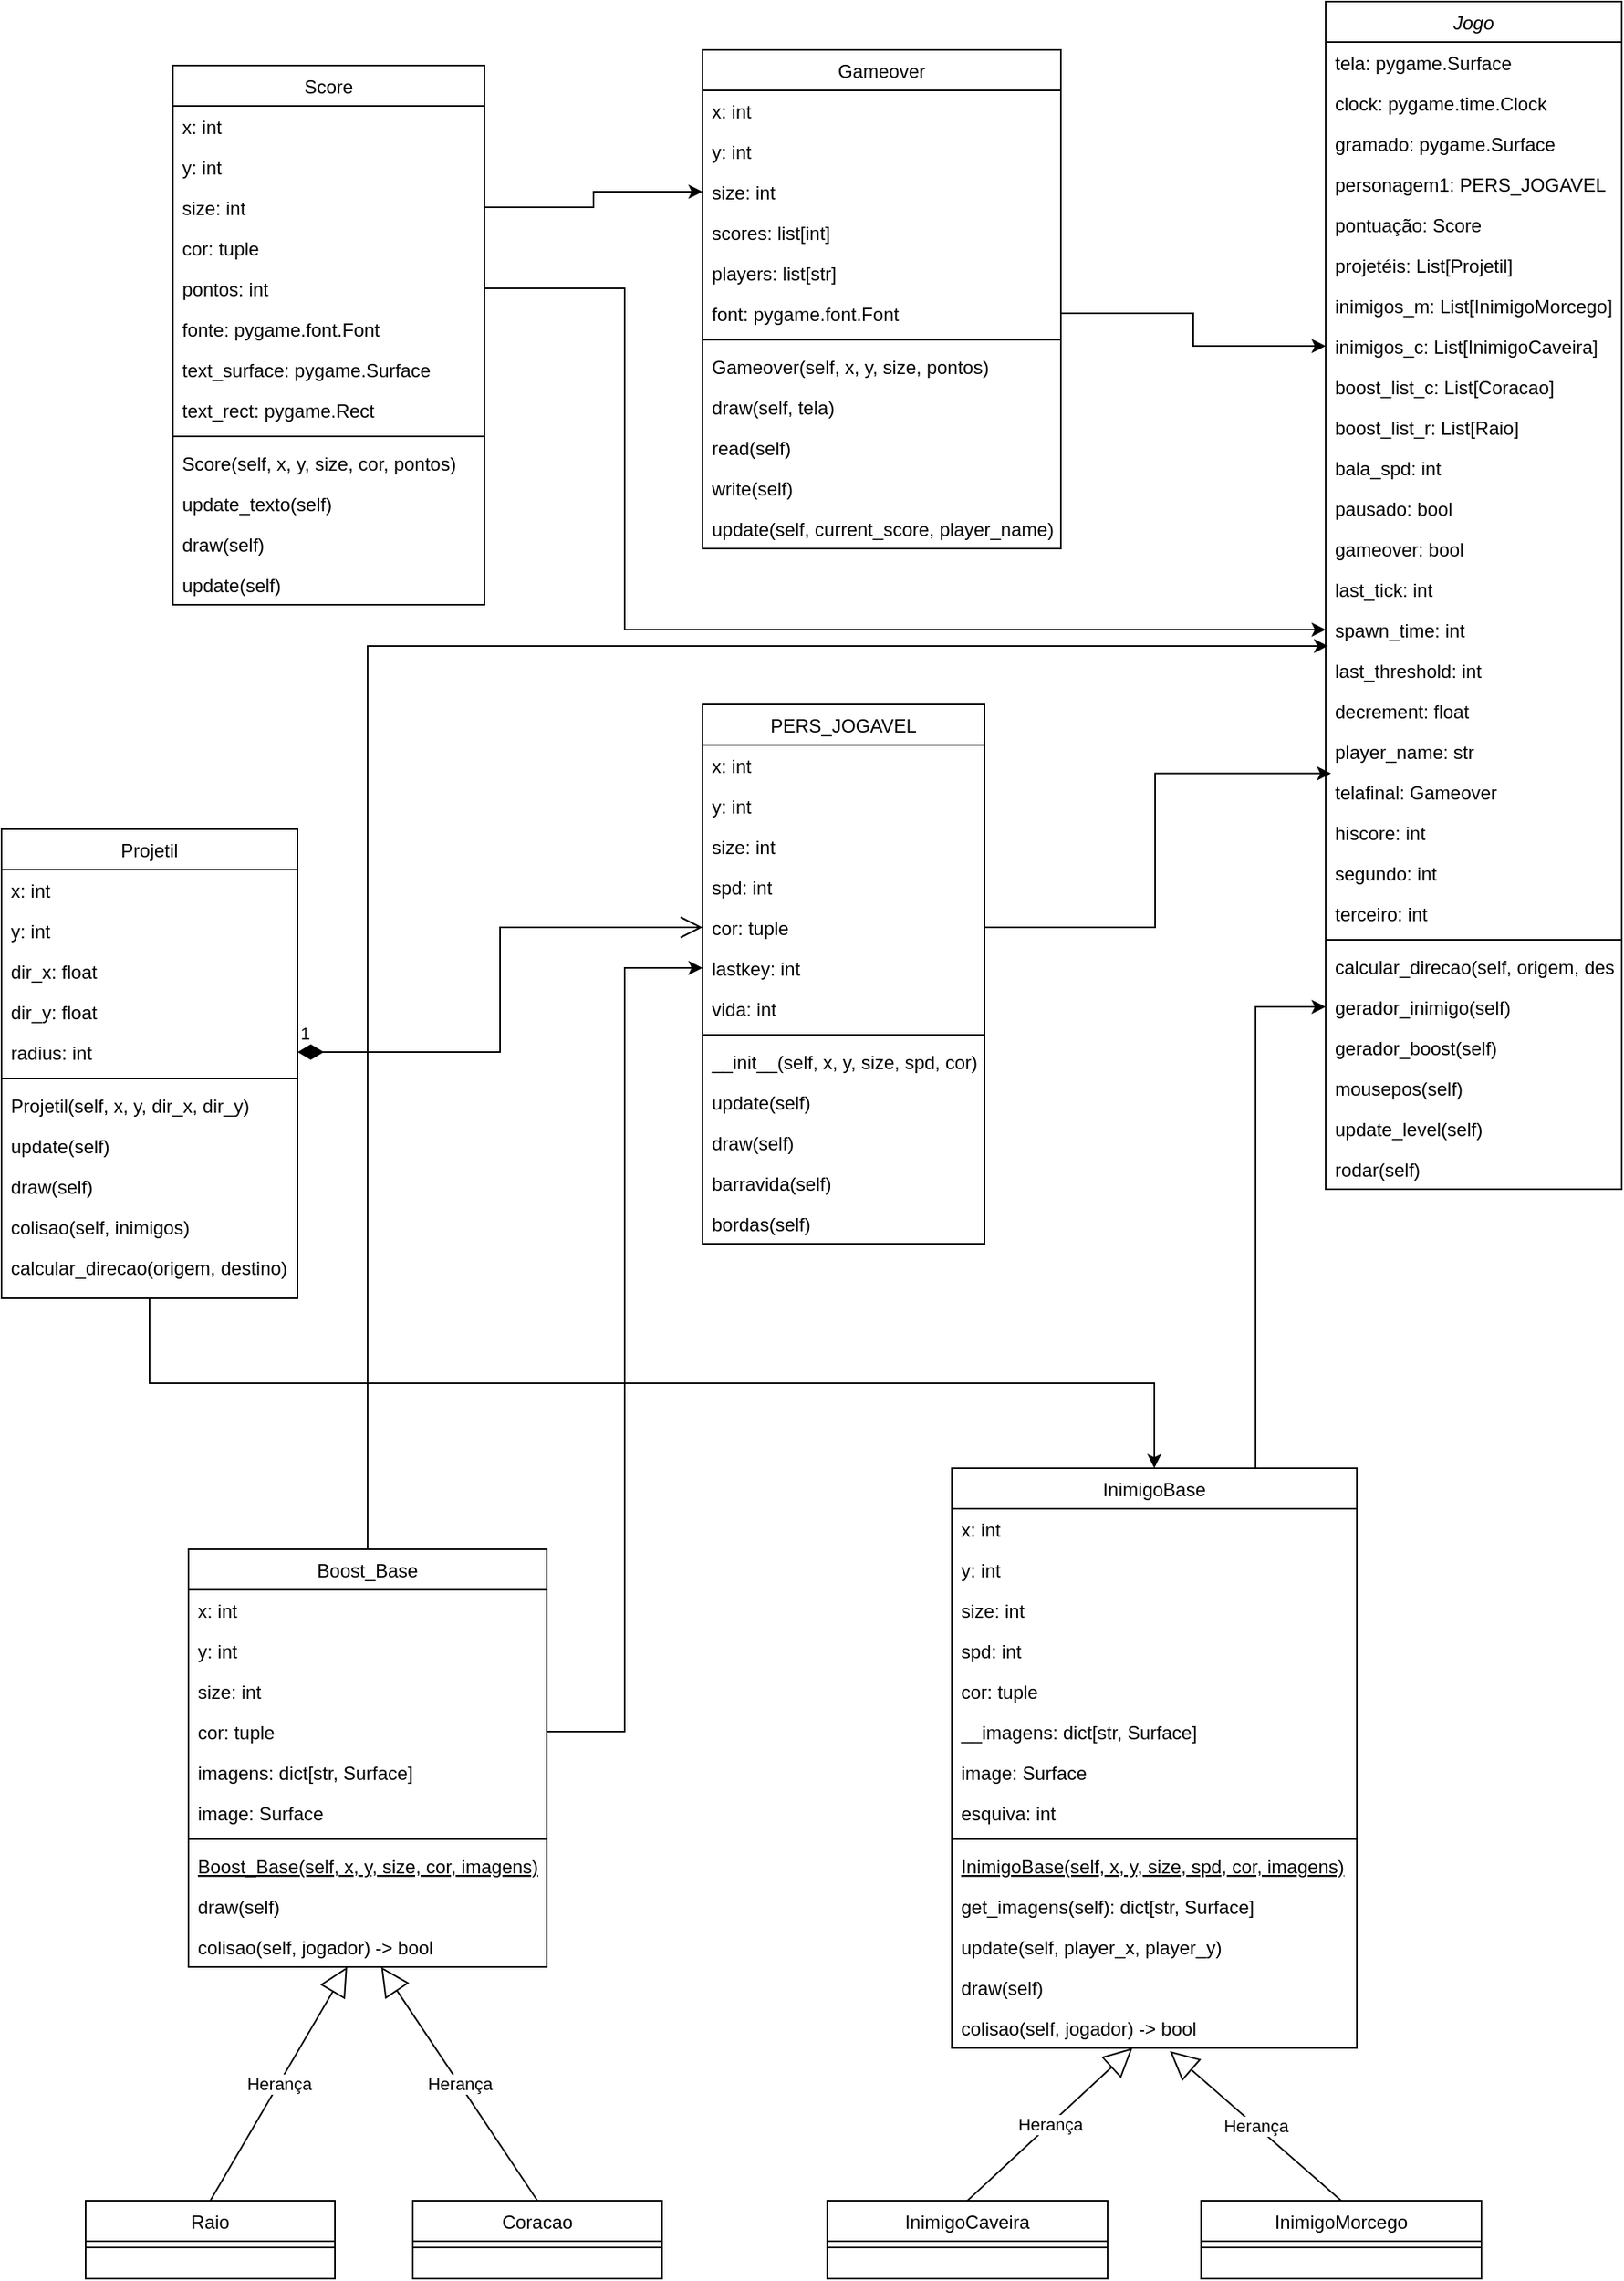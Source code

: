 <mxfile version="24.7.7">
  <diagram id="C5RBs43oDa-KdzZeNtuy" name="Page-1">
    <mxGraphModel dx="1393" dy="755" grid="1" gridSize="10" guides="1" tooltips="1" connect="1" arrows="1" fold="1" page="1" pageScale="1" pageWidth="1169" pageHeight="1654" math="0" shadow="0">
      <root>
        <mxCell id="WIyWlLk6GJQsqaUBKTNV-0" />
        <mxCell id="WIyWlLk6GJQsqaUBKTNV-1" parent="WIyWlLk6GJQsqaUBKTNV-0" />
        <mxCell id="zkfFHV4jXpPFQw0GAbJ--0" value="Jogo" style="swimlane;fontStyle=2;align=center;verticalAlign=top;childLayout=stackLayout;horizontal=1;startSize=26;horizontalStack=0;resizeParent=1;resizeLast=0;collapsible=1;marginBottom=0;rounded=0;shadow=0;strokeWidth=1;" parent="WIyWlLk6GJQsqaUBKTNV-1" vertex="1">
          <mxGeometry x="920" y="39" width="190" height="762" as="geometry">
            <mxRectangle x="230" y="140" width="160" height="26" as="alternateBounds" />
          </mxGeometry>
        </mxCell>
        <mxCell id="zkfFHV4jXpPFQw0GAbJ--1" value="tela: pygame.Surface" style="text;align=left;verticalAlign=top;spacingLeft=4;spacingRight=4;overflow=hidden;rotatable=0;points=[[0,0.5],[1,0.5]];portConstraint=eastwest;" parent="zkfFHV4jXpPFQw0GAbJ--0" vertex="1">
          <mxGeometry y="26" width="190" height="26" as="geometry" />
        </mxCell>
        <mxCell id="zkfFHV4jXpPFQw0GAbJ--2" value="clock: pygame.time.Clock" style="text;align=left;verticalAlign=top;spacingLeft=4;spacingRight=4;overflow=hidden;rotatable=0;points=[[0,0.5],[1,0.5]];portConstraint=eastwest;rounded=0;shadow=0;html=0;" parent="zkfFHV4jXpPFQw0GAbJ--0" vertex="1">
          <mxGeometry y="52" width="190" height="26" as="geometry" />
        </mxCell>
        <mxCell id="zkfFHV4jXpPFQw0GAbJ--3" value="gramado: pygame.Surface" style="text;align=left;verticalAlign=top;spacingLeft=4;spacingRight=4;overflow=hidden;rotatable=0;points=[[0,0.5],[1,0.5]];portConstraint=eastwest;rounded=0;shadow=0;html=0;" parent="zkfFHV4jXpPFQw0GAbJ--0" vertex="1">
          <mxGeometry y="78" width="190" height="26" as="geometry" />
        </mxCell>
        <mxCell id="hK6CQX14Q5LhynV_BCRK-99" value="personagem1: PERS_JOGAVEL" style="text;align=left;verticalAlign=top;spacingLeft=4;spacingRight=4;overflow=hidden;rotatable=0;points=[[0,0.5],[1,0.5]];portConstraint=eastwest;rounded=0;shadow=0;html=0;" parent="zkfFHV4jXpPFQw0GAbJ--0" vertex="1">
          <mxGeometry y="104" width="190" height="26" as="geometry" />
        </mxCell>
        <mxCell id="hK6CQX14Q5LhynV_BCRK-102" value="pontuação: Score" style="text;align=left;verticalAlign=top;spacingLeft=4;spacingRight=4;overflow=hidden;rotatable=0;points=[[0,0.5],[1,0.5]];portConstraint=eastwest;rounded=0;shadow=0;html=0;" parent="zkfFHV4jXpPFQw0GAbJ--0" vertex="1">
          <mxGeometry y="130" width="190" height="26" as="geometry" />
        </mxCell>
        <mxCell id="hK6CQX14Q5LhynV_BCRK-103" value="projetéis: List[Projetil]" style="text;align=left;verticalAlign=top;spacingLeft=4;spacingRight=4;overflow=hidden;rotatable=0;points=[[0,0.5],[1,0.5]];portConstraint=eastwest;rounded=0;shadow=0;html=0;" parent="zkfFHV4jXpPFQw0GAbJ--0" vertex="1">
          <mxGeometry y="156" width="190" height="26" as="geometry" />
        </mxCell>
        <mxCell id="hK6CQX14Q5LhynV_BCRK-104" value="inimigos_m: List[InimigoMorcego]" style="text;align=left;verticalAlign=top;spacingLeft=4;spacingRight=4;overflow=hidden;rotatable=0;points=[[0,0.5],[1,0.5]];portConstraint=eastwest;rounded=0;shadow=0;html=0;" parent="zkfFHV4jXpPFQw0GAbJ--0" vertex="1">
          <mxGeometry y="182" width="190" height="26" as="geometry" />
        </mxCell>
        <mxCell id="hK6CQX14Q5LhynV_BCRK-105" value="inimigos_c: List[InimigoCaveira]" style="text;align=left;verticalAlign=top;spacingLeft=4;spacingRight=4;overflow=hidden;rotatable=0;points=[[0,0.5],[1,0.5]];portConstraint=eastwest;rounded=0;shadow=0;html=0;" parent="zkfFHV4jXpPFQw0GAbJ--0" vertex="1">
          <mxGeometry y="208" width="190" height="26" as="geometry" />
        </mxCell>
        <mxCell id="hK6CQX14Q5LhynV_BCRK-106" value="boost_list_c: List[Coracao]" style="text;align=left;verticalAlign=top;spacingLeft=4;spacingRight=4;overflow=hidden;rotatable=0;points=[[0,0.5],[1,0.5]];portConstraint=eastwest;rounded=0;shadow=0;html=0;" parent="zkfFHV4jXpPFQw0GAbJ--0" vertex="1">
          <mxGeometry y="234" width="190" height="26" as="geometry" />
        </mxCell>
        <mxCell id="hK6CQX14Q5LhynV_BCRK-107" value="boost_list_r: List[Raio]" style="text;align=left;verticalAlign=top;spacingLeft=4;spacingRight=4;overflow=hidden;rotatable=0;points=[[0,0.5],[1,0.5]];portConstraint=eastwest;rounded=0;shadow=0;html=0;" parent="zkfFHV4jXpPFQw0GAbJ--0" vertex="1">
          <mxGeometry y="260" width="190" height="26" as="geometry" />
        </mxCell>
        <mxCell id="hK6CQX14Q5LhynV_BCRK-108" value="bala_spd: int" style="text;align=left;verticalAlign=top;spacingLeft=4;spacingRight=4;overflow=hidden;rotatable=0;points=[[0,0.5],[1,0.5]];portConstraint=eastwest;rounded=0;shadow=0;html=0;" parent="zkfFHV4jXpPFQw0GAbJ--0" vertex="1">
          <mxGeometry y="286" width="190" height="26" as="geometry" />
        </mxCell>
        <mxCell id="hK6CQX14Q5LhynV_BCRK-109" value="pausado: bool" style="text;align=left;verticalAlign=top;spacingLeft=4;spacingRight=4;overflow=hidden;rotatable=0;points=[[0,0.5],[1,0.5]];portConstraint=eastwest;rounded=0;shadow=0;html=0;" parent="zkfFHV4jXpPFQw0GAbJ--0" vertex="1">
          <mxGeometry y="312" width="190" height="26" as="geometry" />
        </mxCell>
        <mxCell id="hK6CQX14Q5LhynV_BCRK-110" value="gameover: bool&#xa;&#xa;" style="text;align=left;verticalAlign=top;spacingLeft=4;spacingRight=4;overflow=hidden;rotatable=0;points=[[0,0.5],[1,0.5]];portConstraint=eastwest;rounded=0;shadow=0;html=0;" parent="zkfFHV4jXpPFQw0GAbJ--0" vertex="1">
          <mxGeometry y="338" width="190" height="26" as="geometry" />
        </mxCell>
        <mxCell id="hK6CQX14Q5LhynV_BCRK-111" value="last_tick: int&#xa;" style="text;align=left;verticalAlign=top;spacingLeft=4;spacingRight=4;overflow=hidden;rotatable=0;points=[[0,0.5],[1,0.5]];portConstraint=eastwest;rounded=0;shadow=0;html=0;" parent="zkfFHV4jXpPFQw0GAbJ--0" vertex="1">
          <mxGeometry y="364" width="190" height="26" as="geometry" />
        </mxCell>
        <mxCell id="hK6CQX14Q5LhynV_BCRK-112" value="spawn_time: int&#xa;" style="text;align=left;verticalAlign=top;spacingLeft=4;spacingRight=4;overflow=hidden;rotatable=0;points=[[0,0.5],[1,0.5]];portConstraint=eastwest;rounded=0;shadow=0;html=0;" parent="zkfFHV4jXpPFQw0GAbJ--0" vertex="1">
          <mxGeometry y="390" width="190" height="26" as="geometry" />
        </mxCell>
        <mxCell id="hK6CQX14Q5LhynV_BCRK-113" value="last_threshold: int&#xa;" style="text;align=left;verticalAlign=top;spacingLeft=4;spacingRight=4;overflow=hidden;rotatable=0;points=[[0,0.5],[1,0.5]];portConstraint=eastwest;rounded=0;shadow=0;html=0;" parent="zkfFHV4jXpPFQw0GAbJ--0" vertex="1">
          <mxGeometry y="416" width="190" height="26" as="geometry" />
        </mxCell>
        <mxCell id="hK6CQX14Q5LhynV_BCRK-114" value="decrement: float&#xa;" style="text;align=left;verticalAlign=top;spacingLeft=4;spacingRight=4;overflow=hidden;rotatable=0;points=[[0,0.5],[1,0.5]];portConstraint=eastwest;rounded=0;shadow=0;html=0;" parent="zkfFHV4jXpPFQw0GAbJ--0" vertex="1">
          <mxGeometry y="442" width="190" height="26" as="geometry" />
        </mxCell>
        <mxCell id="hK6CQX14Q5LhynV_BCRK-116" value="player_name: str&#xa;" style="text;align=left;verticalAlign=top;spacingLeft=4;spacingRight=4;overflow=hidden;rotatable=0;points=[[0,0.5],[1,0.5]];portConstraint=eastwest;rounded=0;shadow=0;html=0;" parent="zkfFHV4jXpPFQw0GAbJ--0" vertex="1">
          <mxGeometry y="468" width="190" height="26" as="geometry" />
        </mxCell>
        <mxCell id="hK6CQX14Q5LhynV_BCRK-117" value="telafinal: Gameover" style="text;align=left;verticalAlign=top;spacingLeft=4;spacingRight=4;overflow=hidden;rotatable=0;points=[[0,0.5],[1,0.5]];portConstraint=eastwest;rounded=0;shadow=0;html=0;" parent="zkfFHV4jXpPFQw0GAbJ--0" vertex="1">
          <mxGeometry y="494" width="190" height="26" as="geometry" />
        </mxCell>
        <mxCell id="hK6CQX14Q5LhynV_BCRK-118" value="hiscore: int" style="text;align=left;verticalAlign=top;spacingLeft=4;spacingRight=4;overflow=hidden;rotatable=0;points=[[0,0.5],[1,0.5]];portConstraint=eastwest;rounded=0;shadow=0;html=0;" parent="zkfFHV4jXpPFQw0GAbJ--0" vertex="1">
          <mxGeometry y="520" width="190" height="26" as="geometry" />
        </mxCell>
        <mxCell id="hK6CQX14Q5LhynV_BCRK-119" value="segundo: int" style="text;align=left;verticalAlign=top;spacingLeft=4;spacingRight=4;overflow=hidden;rotatable=0;points=[[0,0.5],[1,0.5]];portConstraint=eastwest;rounded=0;shadow=0;html=0;" parent="zkfFHV4jXpPFQw0GAbJ--0" vertex="1">
          <mxGeometry y="546" width="190" height="26" as="geometry" />
        </mxCell>
        <mxCell id="hK6CQX14Q5LhynV_BCRK-120" value="terceiro: int" style="text;align=left;verticalAlign=top;spacingLeft=4;spacingRight=4;overflow=hidden;rotatable=0;points=[[0,0.5],[1,0.5]];portConstraint=eastwest;rounded=0;shadow=0;html=0;" parent="zkfFHV4jXpPFQw0GAbJ--0" vertex="1">
          <mxGeometry y="572" width="190" height="26" as="geometry" />
        </mxCell>
        <mxCell id="zkfFHV4jXpPFQw0GAbJ--4" value="" style="line;html=1;strokeWidth=1;align=left;verticalAlign=middle;spacingTop=-1;spacingLeft=3;spacingRight=3;rotatable=0;labelPosition=right;points=[];portConstraint=eastwest;" parent="zkfFHV4jXpPFQw0GAbJ--0" vertex="1">
          <mxGeometry y="598" width="190" height="8" as="geometry" />
        </mxCell>
        <mxCell id="hK6CQX14Q5LhynV_BCRK-122" value="calcular_direcao(self, origem, destino)" style="text;align=left;verticalAlign=top;spacingLeft=4;spacingRight=4;overflow=hidden;rotatable=0;points=[[0,0.5],[1,0.5]];portConstraint=eastwest;" parent="zkfFHV4jXpPFQw0GAbJ--0" vertex="1">
          <mxGeometry y="606" width="190" height="26" as="geometry" />
        </mxCell>
        <mxCell id="hK6CQX14Q5LhynV_BCRK-123" value="gerador_inimigo(self)" style="text;align=left;verticalAlign=top;spacingLeft=4;spacingRight=4;overflow=hidden;rotatable=0;points=[[0,0.5],[1,0.5]];portConstraint=eastwest;" parent="zkfFHV4jXpPFQw0GAbJ--0" vertex="1">
          <mxGeometry y="632" width="190" height="26" as="geometry" />
        </mxCell>
        <mxCell id="hK6CQX14Q5LhynV_BCRK-124" value="gerador_boost(self)" style="text;align=left;verticalAlign=top;spacingLeft=4;spacingRight=4;overflow=hidden;rotatable=0;points=[[0,0.5],[1,0.5]];portConstraint=eastwest;" parent="zkfFHV4jXpPFQw0GAbJ--0" vertex="1">
          <mxGeometry y="658" width="190" height="26" as="geometry" />
        </mxCell>
        <mxCell id="hK6CQX14Q5LhynV_BCRK-125" value="mousepos(self)" style="text;align=left;verticalAlign=top;spacingLeft=4;spacingRight=4;overflow=hidden;rotatable=0;points=[[0,0.5],[1,0.5]];portConstraint=eastwest;" parent="zkfFHV4jXpPFQw0GAbJ--0" vertex="1">
          <mxGeometry y="684" width="190" height="26" as="geometry" />
        </mxCell>
        <mxCell id="hK6CQX14Q5LhynV_BCRK-126" value="update_level(self)" style="text;align=left;verticalAlign=top;spacingLeft=4;spacingRight=4;overflow=hidden;rotatable=0;points=[[0,0.5],[1,0.5]];portConstraint=eastwest;" parent="zkfFHV4jXpPFQw0GAbJ--0" vertex="1">
          <mxGeometry y="710" width="190" height="26" as="geometry" />
        </mxCell>
        <mxCell id="hK6CQX14Q5LhynV_BCRK-127" value="rodar(self)" style="text;align=left;verticalAlign=top;spacingLeft=4;spacingRight=4;overflow=hidden;rotatable=0;points=[[0,0.5],[1,0.5]];portConstraint=eastwest;" parent="zkfFHV4jXpPFQw0GAbJ--0" vertex="1">
          <mxGeometry y="736" width="190" height="26" as="geometry" />
        </mxCell>
        <mxCell id="wxLjeva1dwWINtJGO_ol-0" style="edgeStyle=orthogonalEdgeStyle;rounded=0;orthogonalLoop=1;jettySize=auto;html=1;exitX=0.75;exitY=0;exitDx=0;exitDy=0;entryX=0;entryY=0.5;entryDx=0;entryDy=0;" parent="WIyWlLk6GJQsqaUBKTNV-1" source="zkfFHV4jXpPFQw0GAbJ--6" target="hK6CQX14Q5LhynV_BCRK-123" edge="1">
          <mxGeometry relative="1" as="geometry" />
        </mxCell>
        <mxCell id="zkfFHV4jXpPFQw0GAbJ--6" value="InimigoBase" style="swimlane;fontStyle=0;align=center;verticalAlign=top;childLayout=stackLayout;horizontal=1;startSize=26;horizontalStack=0;resizeParent=1;resizeLast=0;collapsible=1;marginBottom=0;rounded=0;shadow=0;strokeWidth=1;" parent="WIyWlLk6GJQsqaUBKTNV-1" vertex="1">
          <mxGeometry x="680" y="980" width="260" height="372" as="geometry">
            <mxRectangle x="130" y="380" width="160" height="26" as="alternateBounds" />
          </mxGeometry>
        </mxCell>
        <mxCell id="zkfFHV4jXpPFQw0GAbJ--7" value="x: int" style="text;align=left;verticalAlign=top;spacingLeft=4;spacingRight=4;overflow=hidden;rotatable=0;points=[[0,0.5],[1,0.5]];portConstraint=eastwest;" parent="zkfFHV4jXpPFQw0GAbJ--6" vertex="1">
          <mxGeometry y="26" width="260" height="26" as="geometry" />
        </mxCell>
        <mxCell id="zkfFHV4jXpPFQw0GAbJ--8" value="y: int" style="text;align=left;verticalAlign=top;spacingLeft=4;spacingRight=4;overflow=hidden;rotatable=0;points=[[0,0.5],[1,0.5]];portConstraint=eastwest;rounded=0;shadow=0;html=0;" parent="zkfFHV4jXpPFQw0GAbJ--6" vertex="1">
          <mxGeometry y="52" width="260" height="26" as="geometry" />
        </mxCell>
        <mxCell id="hK6CQX14Q5LhynV_BCRK-34" value="size: int" style="text;align=left;verticalAlign=top;spacingLeft=4;spacingRight=4;overflow=hidden;rotatable=0;points=[[0,0.5],[1,0.5]];portConstraint=eastwest;rounded=0;shadow=0;html=0;" parent="zkfFHV4jXpPFQw0GAbJ--6" vertex="1">
          <mxGeometry y="78" width="260" height="26" as="geometry" />
        </mxCell>
        <mxCell id="hK6CQX14Q5LhynV_BCRK-35" value="spd: int" style="text;align=left;verticalAlign=top;spacingLeft=4;spacingRight=4;overflow=hidden;rotatable=0;points=[[0,0.5],[1,0.5]];portConstraint=eastwest;rounded=0;shadow=0;html=0;" parent="zkfFHV4jXpPFQw0GAbJ--6" vertex="1">
          <mxGeometry y="104" width="260" height="26" as="geometry" />
        </mxCell>
        <mxCell id="hK6CQX14Q5LhynV_BCRK-36" value="cor: tuple" style="text;align=left;verticalAlign=top;spacingLeft=4;spacingRight=4;overflow=hidden;rotatable=0;points=[[0,0.5],[1,0.5]];portConstraint=eastwest;rounded=0;shadow=0;html=0;" parent="zkfFHV4jXpPFQw0GAbJ--6" vertex="1">
          <mxGeometry y="130" width="260" height="26" as="geometry" />
        </mxCell>
        <mxCell id="hK6CQX14Q5LhynV_BCRK-37" value="__imagens: dict[str, Surface]" style="text;align=left;verticalAlign=top;spacingLeft=4;spacingRight=4;overflow=hidden;rotatable=0;points=[[0,0.5],[1,0.5]];portConstraint=eastwest;rounded=0;shadow=0;html=0;" parent="zkfFHV4jXpPFQw0GAbJ--6" vertex="1">
          <mxGeometry y="156" width="260" height="26" as="geometry" />
        </mxCell>
        <mxCell id="hK6CQX14Q5LhynV_BCRK-38" value="image: Surface" style="text;align=left;verticalAlign=top;spacingLeft=4;spacingRight=4;overflow=hidden;rotatable=0;points=[[0,0.5],[1,0.5]];portConstraint=eastwest;rounded=0;shadow=0;html=0;" parent="zkfFHV4jXpPFQw0GAbJ--6" vertex="1">
          <mxGeometry y="182" width="260" height="26" as="geometry" />
        </mxCell>
        <mxCell id="hK6CQX14Q5LhynV_BCRK-39" value="esquiva: int" style="text;align=left;verticalAlign=top;spacingLeft=4;spacingRight=4;overflow=hidden;rotatable=0;points=[[0,0.5],[1,0.5]];portConstraint=eastwest;rounded=0;shadow=0;html=0;" parent="zkfFHV4jXpPFQw0GAbJ--6" vertex="1">
          <mxGeometry y="208" width="260" height="26" as="geometry" />
        </mxCell>
        <mxCell id="zkfFHV4jXpPFQw0GAbJ--9" value="" style="line;html=1;strokeWidth=1;align=left;verticalAlign=middle;spacingTop=-1;spacingLeft=3;spacingRight=3;rotatable=0;labelPosition=right;points=[];portConstraint=eastwest;" parent="zkfFHV4jXpPFQw0GAbJ--6" vertex="1">
          <mxGeometry y="234" width="260" height="8" as="geometry" />
        </mxCell>
        <mxCell id="zkfFHV4jXpPFQw0GAbJ--10" value="InimigoBase(self, x, y, size, spd, cor, imagens)" style="text;align=left;verticalAlign=top;spacingLeft=4;spacingRight=4;overflow=hidden;rotatable=0;points=[[0,0.5],[1,0.5]];portConstraint=eastwest;fontStyle=4" parent="zkfFHV4jXpPFQw0GAbJ--6" vertex="1">
          <mxGeometry y="242" width="260" height="26" as="geometry" />
        </mxCell>
        <mxCell id="zkfFHV4jXpPFQw0GAbJ--11" value="get_imagens(self): dict[str, Surface]" style="text;align=left;verticalAlign=top;spacingLeft=4;spacingRight=4;overflow=hidden;rotatable=0;points=[[0,0.5],[1,0.5]];portConstraint=eastwest;" parent="zkfFHV4jXpPFQw0GAbJ--6" vertex="1">
          <mxGeometry y="268" width="260" height="26" as="geometry" />
        </mxCell>
        <mxCell id="hK6CQX14Q5LhynV_BCRK-40" value="update(self, player_x, player_y)" style="text;align=left;verticalAlign=top;spacingLeft=4;spacingRight=4;overflow=hidden;rotatable=0;points=[[0,0.5],[1,0.5]];portConstraint=eastwest;" parent="zkfFHV4jXpPFQw0GAbJ--6" vertex="1">
          <mxGeometry y="294" width="260" height="26" as="geometry" />
        </mxCell>
        <mxCell id="hK6CQX14Q5LhynV_BCRK-41" value="draw(self)" style="text;align=left;verticalAlign=top;spacingLeft=4;spacingRight=4;overflow=hidden;rotatable=0;points=[[0,0.5],[1,0.5]];portConstraint=eastwest;" parent="zkfFHV4jXpPFQw0GAbJ--6" vertex="1">
          <mxGeometry y="320" width="260" height="26" as="geometry" />
        </mxCell>
        <mxCell id="hK6CQX14Q5LhynV_BCRK-42" value="colisao(self, jogador) -&gt; bool" style="text;align=left;verticalAlign=top;spacingLeft=4;spacingRight=4;overflow=hidden;rotatable=0;points=[[0,0.5],[1,0.5]];portConstraint=eastwest;" parent="zkfFHV4jXpPFQw0GAbJ--6" vertex="1">
          <mxGeometry y="346" width="260" height="26" as="geometry" />
        </mxCell>
        <mxCell id="zkfFHV4jXpPFQw0GAbJ--13" value="PERS_JOGAVEL" style="swimlane;fontStyle=0;align=center;verticalAlign=top;childLayout=stackLayout;horizontal=1;startSize=26;horizontalStack=0;resizeParent=1;resizeLast=0;collapsible=1;marginBottom=0;rounded=0;shadow=0;strokeWidth=1;" parent="WIyWlLk6GJQsqaUBKTNV-1" vertex="1">
          <mxGeometry x="520" y="490" width="181" height="346" as="geometry">
            <mxRectangle x="340" y="380" width="170" height="26" as="alternateBounds" />
          </mxGeometry>
        </mxCell>
        <mxCell id="zkfFHV4jXpPFQw0GAbJ--14" value="x: int" style="text;align=left;verticalAlign=top;spacingLeft=4;spacingRight=4;overflow=hidden;rotatable=0;points=[[0,0.5],[1,0.5]];portConstraint=eastwest;" parent="zkfFHV4jXpPFQw0GAbJ--13" vertex="1">
          <mxGeometry y="26" width="181" height="26" as="geometry" />
        </mxCell>
        <mxCell id="hK6CQX14Q5LhynV_BCRK-54" value="y: int" style="text;align=left;verticalAlign=top;spacingLeft=4;spacingRight=4;overflow=hidden;rotatable=0;points=[[0,0.5],[1,0.5]];portConstraint=eastwest;" parent="zkfFHV4jXpPFQw0GAbJ--13" vertex="1">
          <mxGeometry y="52" width="181" height="26" as="geometry" />
        </mxCell>
        <mxCell id="hK6CQX14Q5LhynV_BCRK-55" value="size: int" style="text;align=left;verticalAlign=top;spacingLeft=4;spacingRight=4;overflow=hidden;rotatable=0;points=[[0,0.5],[1,0.5]];portConstraint=eastwest;" parent="zkfFHV4jXpPFQw0GAbJ--13" vertex="1">
          <mxGeometry y="78" width="181" height="26" as="geometry" />
        </mxCell>
        <mxCell id="hK6CQX14Q5LhynV_BCRK-56" value="spd: int" style="text;align=left;verticalAlign=top;spacingLeft=4;spacingRight=4;overflow=hidden;rotatable=0;points=[[0,0.5],[1,0.5]];portConstraint=eastwest;" parent="zkfFHV4jXpPFQw0GAbJ--13" vertex="1">
          <mxGeometry y="104" width="181" height="26" as="geometry" />
        </mxCell>
        <mxCell id="hK6CQX14Q5LhynV_BCRK-57" value="cor: tuple" style="text;align=left;verticalAlign=top;spacingLeft=4;spacingRight=4;overflow=hidden;rotatable=0;points=[[0,0.5],[1,0.5]];portConstraint=eastwest;" parent="zkfFHV4jXpPFQw0GAbJ--13" vertex="1">
          <mxGeometry y="130" width="181" height="26" as="geometry" />
        </mxCell>
        <mxCell id="hK6CQX14Q5LhynV_BCRK-58" value="lastkey: int" style="text;align=left;verticalAlign=top;spacingLeft=4;spacingRight=4;overflow=hidden;rotatable=0;points=[[0,0.5],[1,0.5]];portConstraint=eastwest;" parent="zkfFHV4jXpPFQw0GAbJ--13" vertex="1">
          <mxGeometry y="156" width="181" height="26" as="geometry" />
        </mxCell>
        <mxCell id="hK6CQX14Q5LhynV_BCRK-61" value="vida: int" style="text;align=left;verticalAlign=top;spacingLeft=4;spacingRight=4;overflow=hidden;rotatable=0;points=[[0,0.5],[1,0.5]];portConstraint=eastwest;" parent="zkfFHV4jXpPFQw0GAbJ--13" vertex="1">
          <mxGeometry y="182" width="181" height="26" as="geometry" />
        </mxCell>
        <mxCell id="zkfFHV4jXpPFQw0GAbJ--15" value="" style="line;html=1;strokeWidth=1;align=left;verticalAlign=middle;spacingTop=-1;spacingLeft=3;spacingRight=3;rotatable=0;labelPosition=right;points=[];portConstraint=eastwest;" parent="zkfFHV4jXpPFQw0GAbJ--13" vertex="1">
          <mxGeometry y="208" width="181" height="8" as="geometry" />
        </mxCell>
        <mxCell id="hK6CQX14Q5LhynV_BCRK-59" value="__init__(self, x, y, size, spd, cor)" style="text;align=left;verticalAlign=top;spacingLeft=4;spacingRight=4;overflow=hidden;rotatable=0;points=[[0,0.5],[1,0.5]];portConstraint=eastwest;" parent="zkfFHV4jXpPFQw0GAbJ--13" vertex="1">
          <mxGeometry y="216" width="181" height="26" as="geometry" />
        </mxCell>
        <mxCell id="hK6CQX14Q5LhynV_BCRK-62" value="update(self)" style="text;align=left;verticalAlign=top;spacingLeft=4;spacingRight=4;overflow=hidden;rotatable=0;points=[[0,0.5],[1,0.5]];portConstraint=eastwest;" parent="zkfFHV4jXpPFQw0GAbJ--13" vertex="1">
          <mxGeometry y="242" width="181" height="26" as="geometry" />
        </mxCell>
        <mxCell id="hK6CQX14Q5LhynV_BCRK-63" value="draw(self)" style="text;align=left;verticalAlign=top;spacingLeft=4;spacingRight=4;overflow=hidden;rotatable=0;points=[[0,0.5],[1,0.5]];portConstraint=eastwest;" parent="zkfFHV4jXpPFQw0GAbJ--13" vertex="1">
          <mxGeometry y="268" width="181" height="26" as="geometry" />
        </mxCell>
        <mxCell id="hK6CQX14Q5LhynV_BCRK-64" value="barravida(self)" style="text;align=left;verticalAlign=top;spacingLeft=4;spacingRight=4;overflow=hidden;rotatable=0;points=[[0,0.5],[1,0.5]];portConstraint=eastwest;" parent="zkfFHV4jXpPFQw0GAbJ--13" vertex="1">
          <mxGeometry y="294" width="181" height="26" as="geometry" />
        </mxCell>
        <mxCell id="hK6CQX14Q5LhynV_BCRK-65" value="bordas(self)" style="text;align=left;verticalAlign=top;spacingLeft=4;spacingRight=4;overflow=hidden;rotatable=0;points=[[0,0.5],[1,0.5]];portConstraint=eastwest;" parent="zkfFHV4jXpPFQw0GAbJ--13" vertex="1">
          <mxGeometry y="320" width="181" height="26" as="geometry" />
        </mxCell>
        <mxCell id="zkfFHV4jXpPFQw0GAbJ--17" value="Gameover" style="swimlane;fontStyle=0;align=center;verticalAlign=top;childLayout=stackLayout;horizontal=1;startSize=26;horizontalStack=0;resizeParent=1;resizeLast=0;collapsible=1;marginBottom=0;rounded=0;shadow=0;strokeWidth=1;" parent="WIyWlLk6GJQsqaUBKTNV-1" vertex="1">
          <mxGeometry x="520" y="70" width="230" height="320" as="geometry">
            <mxRectangle x="550" y="140" width="160" height="26" as="alternateBounds" />
          </mxGeometry>
        </mxCell>
        <mxCell id="zkfFHV4jXpPFQw0GAbJ--18" value="x: int" style="text;align=left;verticalAlign=top;spacingLeft=4;spacingRight=4;overflow=hidden;rotatable=0;points=[[0,0.5],[1,0.5]];portConstraint=eastwest;" parent="zkfFHV4jXpPFQw0GAbJ--17" vertex="1">
          <mxGeometry y="26" width="230" height="26" as="geometry" />
        </mxCell>
        <mxCell id="zkfFHV4jXpPFQw0GAbJ--19" value="y: int" style="text;align=left;verticalAlign=top;spacingLeft=4;spacingRight=4;overflow=hidden;rotatable=0;points=[[0,0.5],[1,0.5]];portConstraint=eastwest;rounded=0;shadow=0;html=0;" parent="zkfFHV4jXpPFQw0GAbJ--17" vertex="1">
          <mxGeometry y="52" width="230" height="26" as="geometry" />
        </mxCell>
        <mxCell id="zkfFHV4jXpPFQw0GAbJ--20" value="size: int" style="text;align=left;verticalAlign=top;spacingLeft=4;spacingRight=4;overflow=hidden;rotatable=0;points=[[0,0.5],[1,0.5]];portConstraint=eastwest;rounded=0;shadow=0;html=0;" parent="zkfFHV4jXpPFQw0GAbJ--17" vertex="1">
          <mxGeometry y="78" width="230" height="26" as="geometry" />
        </mxCell>
        <mxCell id="zkfFHV4jXpPFQw0GAbJ--21" value="scores: list[int]" style="text;align=left;verticalAlign=top;spacingLeft=4;spacingRight=4;overflow=hidden;rotatable=0;points=[[0,0.5],[1,0.5]];portConstraint=eastwest;rounded=0;shadow=0;html=0;" parent="zkfFHV4jXpPFQw0GAbJ--17" vertex="1">
          <mxGeometry y="104" width="230" height="26" as="geometry" />
        </mxCell>
        <mxCell id="zkfFHV4jXpPFQw0GAbJ--22" value="players: list[str]" style="text;align=left;verticalAlign=top;spacingLeft=4;spacingRight=4;overflow=hidden;rotatable=0;points=[[0,0.5],[1,0.5]];portConstraint=eastwest;rounded=0;shadow=0;html=0;" parent="zkfFHV4jXpPFQw0GAbJ--17" vertex="1">
          <mxGeometry y="130" width="230" height="26" as="geometry" />
        </mxCell>
        <mxCell id="hK6CQX14Q5LhynV_BCRK-50" value="font: pygame.font.Font" style="text;align=left;verticalAlign=top;spacingLeft=4;spacingRight=4;overflow=hidden;rotatable=0;points=[[0,0.5],[1,0.5]];portConstraint=eastwest;rounded=0;shadow=0;html=0;" parent="zkfFHV4jXpPFQw0GAbJ--17" vertex="1">
          <mxGeometry y="156" width="230" height="26" as="geometry" />
        </mxCell>
        <mxCell id="zkfFHV4jXpPFQw0GAbJ--23" value="" style="line;html=1;strokeWidth=1;align=left;verticalAlign=middle;spacingTop=-1;spacingLeft=3;spacingRight=3;rotatable=0;labelPosition=right;points=[];portConstraint=eastwest;" parent="zkfFHV4jXpPFQw0GAbJ--17" vertex="1">
          <mxGeometry y="182" width="230" height="8" as="geometry" />
        </mxCell>
        <mxCell id="zkfFHV4jXpPFQw0GAbJ--24" value="Gameover(self, x, y, size, pontos)" style="text;align=left;verticalAlign=top;spacingLeft=4;spacingRight=4;overflow=hidden;rotatable=0;points=[[0,0.5],[1,0.5]];portConstraint=eastwest;" parent="zkfFHV4jXpPFQw0GAbJ--17" vertex="1">
          <mxGeometry y="190" width="230" height="26" as="geometry" />
        </mxCell>
        <mxCell id="zkfFHV4jXpPFQw0GAbJ--25" value="draw(self, tela)" style="text;align=left;verticalAlign=top;spacingLeft=4;spacingRight=4;overflow=hidden;rotatable=0;points=[[0,0.5],[1,0.5]];portConstraint=eastwest;" parent="zkfFHV4jXpPFQw0GAbJ--17" vertex="1">
          <mxGeometry y="216" width="230" height="26" as="geometry" />
        </mxCell>
        <mxCell id="hK6CQX14Q5LhynV_BCRK-51" value="read(self)" style="text;align=left;verticalAlign=top;spacingLeft=4;spacingRight=4;overflow=hidden;rotatable=0;points=[[0,0.5],[1,0.5]];portConstraint=eastwest;" parent="zkfFHV4jXpPFQw0GAbJ--17" vertex="1">
          <mxGeometry y="242" width="230" height="26" as="geometry" />
        </mxCell>
        <mxCell id="hK6CQX14Q5LhynV_BCRK-52" value="write(self)" style="text;align=left;verticalAlign=top;spacingLeft=4;spacingRight=4;overflow=hidden;rotatable=0;points=[[0,0.5],[1,0.5]];portConstraint=eastwest;" parent="zkfFHV4jXpPFQw0GAbJ--17" vertex="1">
          <mxGeometry y="268" width="230" height="26" as="geometry" />
        </mxCell>
        <mxCell id="hK6CQX14Q5LhynV_BCRK-53" value="update(self, current_score, player_name)" style="text;align=left;verticalAlign=top;spacingLeft=4;spacingRight=4;overflow=hidden;rotatable=0;points=[[0,0.5],[1,0.5]];portConstraint=eastwest;" parent="zkfFHV4jXpPFQw0GAbJ--17" vertex="1">
          <mxGeometry y="294" width="230" height="26" as="geometry" />
        </mxCell>
        <mxCell id="hK6CQX14Q5LhynV_BCRK-0" value="InimigoCaveira" style="swimlane;fontStyle=0;align=center;verticalAlign=top;childLayout=stackLayout;horizontal=1;startSize=26;horizontalStack=0;resizeParent=1;resizeLast=0;collapsible=1;marginBottom=0;rounded=0;shadow=0;strokeWidth=1;" parent="WIyWlLk6GJQsqaUBKTNV-1" vertex="1">
          <mxGeometry x="600" y="1450" width="180" height="50" as="geometry">
            <mxRectangle x="130" y="380" width="160" height="26" as="alternateBounds" />
          </mxGeometry>
        </mxCell>
        <mxCell id="hK6CQX14Q5LhynV_BCRK-3" value="" style="line;html=1;strokeWidth=1;align=left;verticalAlign=middle;spacingTop=-1;spacingLeft=3;spacingRight=3;rotatable=0;labelPosition=right;points=[];portConstraint=eastwest;" parent="hK6CQX14Q5LhynV_BCRK-0" vertex="1">
          <mxGeometry y="26" width="180" height="8" as="geometry" />
        </mxCell>
        <mxCell id="hK6CQX14Q5LhynV_BCRK-6" value="InimigoMorcego" style="swimlane;fontStyle=0;align=center;verticalAlign=top;childLayout=stackLayout;horizontal=1;startSize=26;horizontalStack=0;resizeParent=1;resizeLast=0;collapsible=1;marginBottom=0;rounded=0;shadow=0;strokeWidth=1;" parent="WIyWlLk6GJQsqaUBKTNV-1" vertex="1">
          <mxGeometry x="840" y="1450" width="180" height="50" as="geometry">
            <mxRectangle x="130" y="380" width="160" height="26" as="alternateBounds" />
          </mxGeometry>
        </mxCell>
        <mxCell id="hK6CQX14Q5LhynV_BCRK-9" value="" style="line;html=1;strokeWidth=1;align=left;verticalAlign=middle;spacingTop=-1;spacingLeft=3;spacingRight=3;rotatable=0;labelPosition=right;points=[];portConstraint=eastwest;" parent="hK6CQX14Q5LhynV_BCRK-6" vertex="1">
          <mxGeometry y="26" width="180" height="8" as="geometry" />
        </mxCell>
        <mxCell id="hK6CQX14Q5LhynV_BCRK-14" value="Boost_Base" style="swimlane;fontStyle=0;align=center;verticalAlign=top;childLayout=stackLayout;horizontal=1;startSize=26;horizontalStack=0;resizeParent=1;resizeLast=0;collapsible=1;marginBottom=0;rounded=0;shadow=0;strokeWidth=1;" parent="WIyWlLk6GJQsqaUBKTNV-1" vertex="1">
          <mxGeometry x="190" y="1032" width="230" height="268" as="geometry">
            <mxRectangle x="130" y="380" width="160" height="26" as="alternateBounds" />
          </mxGeometry>
        </mxCell>
        <mxCell id="hK6CQX14Q5LhynV_BCRK-15" value="x: int" style="text;align=left;verticalAlign=top;spacingLeft=4;spacingRight=4;overflow=hidden;rotatable=0;points=[[0,0.5],[1,0.5]];portConstraint=eastwest;" parent="hK6CQX14Q5LhynV_BCRK-14" vertex="1">
          <mxGeometry y="26" width="230" height="26" as="geometry" />
        </mxCell>
        <mxCell id="hK6CQX14Q5LhynV_BCRK-16" value="y: int" style="text;align=left;verticalAlign=top;spacingLeft=4;spacingRight=4;overflow=hidden;rotatable=0;points=[[0,0.5],[1,0.5]];portConstraint=eastwest;rounded=0;shadow=0;html=0;" parent="hK6CQX14Q5LhynV_BCRK-14" vertex="1">
          <mxGeometry y="52" width="230" height="26" as="geometry" />
        </mxCell>
        <mxCell id="hK6CQX14Q5LhynV_BCRK-44" value="size: int" style="text;align=left;verticalAlign=top;spacingLeft=4;spacingRight=4;overflow=hidden;rotatable=0;points=[[0,0.5],[1,0.5]];portConstraint=eastwest;rounded=0;shadow=0;html=0;" parent="hK6CQX14Q5LhynV_BCRK-14" vertex="1">
          <mxGeometry y="78" width="230" height="26" as="geometry" />
        </mxCell>
        <mxCell id="hK6CQX14Q5LhynV_BCRK-45" value="cor: tuple" style="text;align=left;verticalAlign=top;spacingLeft=4;spacingRight=4;overflow=hidden;rotatable=0;points=[[0,0.5],[1,0.5]];portConstraint=eastwest;rounded=0;shadow=0;html=0;" parent="hK6CQX14Q5LhynV_BCRK-14" vertex="1">
          <mxGeometry y="104" width="230" height="26" as="geometry" />
        </mxCell>
        <mxCell id="hK6CQX14Q5LhynV_BCRK-46" value="imagens: dict[str, Surface]" style="text;align=left;verticalAlign=top;spacingLeft=4;spacingRight=4;overflow=hidden;rotatable=0;points=[[0,0.5],[1,0.5]];portConstraint=eastwest;rounded=0;shadow=0;html=0;" parent="hK6CQX14Q5LhynV_BCRK-14" vertex="1">
          <mxGeometry y="130" width="230" height="26" as="geometry" />
        </mxCell>
        <mxCell id="hK6CQX14Q5LhynV_BCRK-47" value="image: Surface" style="text;align=left;verticalAlign=top;spacingLeft=4;spacingRight=4;overflow=hidden;rotatable=0;points=[[0,0.5],[1,0.5]];portConstraint=eastwest;rounded=0;shadow=0;html=0;" parent="hK6CQX14Q5LhynV_BCRK-14" vertex="1">
          <mxGeometry y="156" width="230" height="26" as="geometry" />
        </mxCell>
        <mxCell id="hK6CQX14Q5LhynV_BCRK-17" value="" style="line;html=1;strokeWidth=1;align=left;verticalAlign=middle;spacingTop=-1;spacingLeft=3;spacingRight=3;rotatable=0;labelPosition=right;points=[];portConstraint=eastwest;" parent="hK6CQX14Q5LhynV_BCRK-14" vertex="1">
          <mxGeometry y="182" width="230" height="8" as="geometry" />
        </mxCell>
        <mxCell id="hK6CQX14Q5LhynV_BCRK-18" value="Boost_Base(self, x, y, size, cor, imagens)" style="text;align=left;verticalAlign=top;spacingLeft=4;spacingRight=4;overflow=hidden;rotatable=0;points=[[0,0.5],[1,0.5]];portConstraint=eastwest;fontStyle=4" parent="hK6CQX14Q5LhynV_BCRK-14" vertex="1">
          <mxGeometry y="190" width="230" height="26" as="geometry" />
        </mxCell>
        <mxCell id="hK6CQX14Q5LhynV_BCRK-19" value="draw(self)" style="text;align=left;verticalAlign=top;spacingLeft=4;spacingRight=4;overflow=hidden;rotatable=0;points=[[0,0.5],[1,0.5]];portConstraint=eastwest;" parent="hK6CQX14Q5LhynV_BCRK-14" vertex="1">
          <mxGeometry y="216" width="230" height="26" as="geometry" />
        </mxCell>
        <mxCell id="hK6CQX14Q5LhynV_BCRK-48" value="colisao(self, jogador) -&gt; bool" style="text;align=left;verticalAlign=top;spacingLeft=4;spacingRight=4;overflow=hidden;rotatable=0;points=[[0,0.5],[1,0.5]];portConstraint=eastwest;" parent="hK6CQX14Q5LhynV_BCRK-14" vertex="1">
          <mxGeometry y="242" width="230" height="26" as="geometry" />
        </mxCell>
        <mxCell id="hK6CQX14Q5LhynV_BCRK-20" value="Raio" style="swimlane;fontStyle=0;align=center;verticalAlign=top;childLayout=stackLayout;horizontal=1;startSize=26;horizontalStack=0;resizeParent=1;resizeLast=0;collapsible=1;marginBottom=0;rounded=0;shadow=0;strokeWidth=1;" parent="WIyWlLk6GJQsqaUBKTNV-1" vertex="1">
          <mxGeometry x="124" y="1450" width="160" height="50" as="geometry">
            <mxRectangle x="130" y="380" width="160" height="26" as="alternateBounds" />
          </mxGeometry>
        </mxCell>
        <mxCell id="hK6CQX14Q5LhynV_BCRK-23" value="" style="line;html=1;strokeWidth=1;align=left;verticalAlign=middle;spacingTop=-1;spacingLeft=3;spacingRight=3;rotatable=0;labelPosition=right;points=[];portConstraint=eastwest;" parent="hK6CQX14Q5LhynV_BCRK-20" vertex="1">
          <mxGeometry y="26" width="160" height="8" as="geometry" />
        </mxCell>
        <mxCell id="hK6CQX14Q5LhynV_BCRK-26" value="Coracao" style="swimlane;fontStyle=0;align=center;verticalAlign=top;childLayout=stackLayout;horizontal=1;startSize=26;horizontalStack=0;resizeParent=1;resizeLast=0;collapsible=1;marginBottom=0;rounded=0;shadow=0;strokeWidth=1;" parent="WIyWlLk6GJQsqaUBKTNV-1" vertex="1">
          <mxGeometry x="334" y="1450" width="160" height="50" as="geometry">
            <mxRectangle x="130" y="380" width="160" height="26" as="alternateBounds" />
          </mxGeometry>
        </mxCell>
        <mxCell id="hK6CQX14Q5LhynV_BCRK-29" value="" style="line;html=1;strokeWidth=1;align=left;verticalAlign=middle;spacingTop=-1;spacingLeft=3;spacingRight=3;rotatable=0;labelPosition=right;points=[];portConstraint=eastwest;" parent="hK6CQX14Q5LhynV_BCRK-26" vertex="1">
          <mxGeometry y="26" width="160" height="8" as="geometry" />
        </mxCell>
        <mxCell id="hK6CQX14Q5LhynV_BCRK-138" style="edgeStyle=orthogonalEdgeStyle;rounded=0;orthogonalLoop=1;jettySize=auto;html=1;exitX=0.5;exitY=1;exitDx=0;exitDy=0;entryX=0.5;entryY=0;entryDx=0;entryDy=0;" parent="WIyWlLk6GJQsqaUBKTNV-1" source="hK6CQX14Q5LhynV_BCRK-66" target="zkfFHV4jXpPFQw0GAbJ--6" edge="1">
          <mxGeometry relative="1" as="geometry" />
        </mxCell>
        <mxCell id="hK6CQX14Q5LhynV_BCRK-66" value="Projetil" style="swimlane;fontStyle=0;align=center;verticalAlign=top;childLayout=stackLayout;horizontal=1;startSize=26;horizontalStack=0;resizeParent=1;resizeLast=0;collapsible=1;marginBottom=0;rounded=0;shadow=0;strokeWidth=1;" parent="WIyWlLk6GJQsqaUBKTNV-1" vertex="1">
          <mxGeometry x="70" y="570" width="190" height="301" as="geometry">
            <mxRectangle x="340" y="380" width="170" height="26" as="alternateBounds" />
          </mxGeometry>
        </mxCell>
        <mxCell id="hK6CQX14Q5LhynV_BCRK-67" value="x: int" style="text;align=left;verticalAlign=top;spacingLeft=4;spacingRight=4;overflow=hidden;rotatable=0;points=[[0,0.5],[1,0.5]];portConstraint=eastwest;" parent="hK6CQX14Q5LhynV_BCRK-66" vertex="1">
          <mxGeometry y="26" width="190" height="26" as="geometry" />
        </mxCell>
        <mxCell id="hK6CQX14Q5LhynV_BCRK-68" value="y: int" style="text;align=left;verticalAlign=top;spacingLeft=4;spacingRight=4;overflow=hidden;rotatable=0;points=[[0,0.5],[1,0.5]];portConstraint=eastwest;" parent="hK6CQX14Q5LhynV_BCRK-66" vertex="1">
          <mxGeometry y="52" width="190" height="26" as="geometry" />
        </mxCell>
        <mxCell id="hK6CQX14Q5LhynV_BCRK-69" value="dir_x: float" style="text;align=left;verticalAlign=top;spacingLeft=4;spacingRight=4;overflow=hidden;rotatable=0;points=[[0,0.5],[1,0.5]];portConstraint=eastwest;" parent="hK6CQX14Q5LhynV_BCRK-66" vertex="1">
          <mxGeometry y="78" width="190" height="26" as="geometry" />
        </mxCell>
        <mxCell id="hK6CQX14Q5LhynV_BCRK-70" value="dir_y: float" style="text;align=left;verticalAlign=top;spacingLeft=4;spacingRight=4;overflow=hidden;rotatable=0;points=[[0,0.5],[1,0.5]];portConstraint=eastwest;" parent="hK6CQX14Q5LhynV_BCRK-66" vertex="1">
          <mxGeometry y="104" width="190" height="26" as="geometry" />
        </mxCell>
        <mxCell id="hK6CQX14Q5LhynV_BCRK-71" value="radius: int" style="text;align=left;verticalAlign=top;spacingLeft=4;spacingRight=4;overflow=hidden;rotatable=0;points=[[0,0.5],[1,0.5]];portConstraint=eastwest;" parent="hK6CQX14Q5LhynV_BCRK-66" vertex="1">
          <mxGeometry y="130" width="190" height="26" as="geometry" />
        </mxCell>
        <mxCell id="hK6CQX14Q5LhynV_BCRK-74" value="" style="line;html=1;strokeWidth=1;align=left;verticalAlign=middle;spacingTop=-1;spacingLeft=3;spacingRight=3;rotatable=0;labelPosition=right;points=[];portConstraint=eastwest;" parent="hK6CQX14Q5LhynV_BCRK-66" vertex="1">
          <mxGeometry y="156" width="190" height="8" as="geometry" />
        </mxCell>
        <mxCell id="hK6CQX14Q5LhynV_BCRK-75" value="Projetil(self, x, y, dir_x, dir_y)" style="text;align=left;verticalAlign=top;spacingLeft=4;spacingRight=4;overflow=hidden;rotatable=0;points=[[0,0.5],[1,0.5]];portConstraint=eastwest;" parent="hK6CQX14Q5LhynV_BCRK-66" vertex="1">
          <mxGeometry y="164" width="190" height="26" as="geometry" />
        </mxCell>
        <mxCell id="hK6CQX14Q5LhynV_BCRK-76" value="update(self)" style="text;align=left;verticalAlign=top;spacingLeft=4;spacingRight=4;overflow=hidden;rotatable=0;points=[[0,0.5],[1,0.5]];portConstraint=eastwest;" parent="hK6CQX14Q5LhynV_BCRK-66" vertex="1">
          <mxGeometry y="190" width="190" height="26" as="geometry" />
        </mxCell>
        <mxCell id="hK6CQX14Q5LhynV_BCRK-77" value="draw(self)" style="text;align=left;verticalAlign=top;spacingLeft=4;spacingRight=4;overflow=hidden;rotatable=0;points=[[0,0.5],[1,0.5]];portConstraint=eastwest;" parent="hK6CQX14Q5LhynV_BCRK-66" vertex="1">
          <mxGeometry y="216" width="190" height="26" as="geometry" />
        </mxCell>
        <mxCell id="hK6CQX14Q5LhynV_BCRK-78" value="colisao(self, inimigos)" style="text;align=left;verticalAlign=top;spacingLeft=4;spacingRight=4;overflow=hidden;rotatable=0;points=[[0,0.5],[1,0.5]];portConstraint=eastwest;" parent="hK6CQX14Q5LhynV_BCRK-66" vertex="1">
          <mxGeometry y="242" width="190" height="26" as="geometry" />
        </mxCell>
        <mxCell id="hK6CQX14Q5LhynV_BCRK-79" value="calcular_direcao(origem, destino)" style="text;align=left;verticalAlign=top;spacingLeft=4;spacingRight=4;overflow=hidden;rotatable=0;points=[[0,0.5],[1,0.5]];portConstraint=eastwest;" parent="hK6CQX14Q5LhynV_BCRK-66" vertex="1">
          <mxGeometry y="268" width="190" height="26" as="geometry" />
        </mxCell>
        <mxCell id="hK6CQX14Q5LhynV_BCRK-80" value="Score" style="swimlane;fontStyle=0;align=center;verticalAlign=top;childLayout=stackLayout;horizontal=1;startSize=26;horizontalStack=0;resizeParent=1;resizeLast=0;collapsible=1;marginBottom=0;rounded=0;shadow=0;strokeWidth=1;" parent="WIyWlLk6GJQsqaUBKTNV-1" vertex="1">
          <mxGeometry x="180" y="80" width="200" height="346" as="geometry">
            <mxRectangle x="340" y="380" width="170" height="26" as="alternateBounds" />
          </mxGeometry>
        </mxCell>
        <mxCell id="hK6CQX14Q5LhynV_BCRK-81" value="x: int" style="text;align=left;verticalAlign=top;spacingLeft=4;spacingRight=4;overflow=hidden;rotatable=0;points=[[0,0.5],[1,0.5]];portConstraint=eastwest;" parent="hK6CQX14Q5LhynV_BCRK-80" vertex="1">
          <mxGeometry y="26" width="200" height="26" as="geometry" />
        </mxCell>
        <mxCell id="hK6CQX14Q5LhynV_BCRK-82" value="y: int" style="text;align=left;verticalAlign=top;spacingLeft=4;spacingRight=4;overflow=hidden;rotatable=0;points=[[0,0.5],[1,0.5]];portConstraint=eastwest;" parent="hK6CQX14Q5LhynV_BCRK-80" vertex="1">
          <mxGeometry y="52" width="200" height="26" as="geometry" />
        </mxCell>
        <mxCell id="hK6CQX14Q5LhynV_BCRK-83" value="size: int" style="text;align=left;verticalAlign=top;spacingLeft=4;spacingRight=4;overflow=hidden;rotatable=0;points=[[0,0.5],[1,0.5]];portConstraint=eastwest;" parent="hK6CQX14Q5LhynV_BCRK-80" vertex="1">
          <mxGeometry y="78" width="200" height="26" as="geometry" />
        </mxCell>
        <mxCell id="hK6CQX14Q5LhynV_BCRK-85" value="cor: tuple" style="text;align=left;verticalAlign=top;spacingLeft=4;spacingRight=4;overflow=hidden;rotatable=0;points=[[0,0.5],[1,0.5]];portConstraint=eastwest;" parent="hK6CQX14Q5LhynV_BCRK-80" vertex="1">
          <mxGeometry y="104" width="200" height="26" as="geometry" />
        </mxCell>
        <mxCell id="hK6CQX14Q5LhynV_BCRK-86" value="pontos: int" style="text;align=left;verticalAlign=top;spacingLeft=4;spacingRight=4;overflow=hidden;rotatable=0;points=[[0,0.5],[1,0.5]];portConstraint=eastwest;" parent="hK6CQX14Q5LhynV_BCRK-80" vertex="1">
          <mxGeometry y="130" width="200" height="26" as="geometry" />
        </mxCell>
        <mxCell id="hK6CQX14Q5LhynV_BCRK-87" value="fonte: pygame.font.Font" style="text;align=left;verticalAlign=top;spacingLeft=4;spacingRight=4;overflow=hidden;rotatable=0;points=[[0,0.5],[1,0.5]];portConstraint=eastwest;" parent="hK6CQX14Q5LhynV_BCRK-80" vertex="1">
          <mxGeometry y="156" width="200" height="26" as="geometry" />
        </mxCell>
        <mxCell id="hK6CQX14Q5LhynV_BCRK-94" value="text_surface: pygame.Surface" style="text;align=left;verticalAlign=top;spacingLeft=4;spacingRight=4;overflow=hidden;rotatable=0;points=[[0,0.5],[1,0.5]];portConstraint=eastwest;" parent="hK6CQX14Q5LhynV_BCRK-80" vertex="1">
          <mxGeometry y="182" width="200" height="26" as="geometry" />
        </mxCell>
        <mxCell id="hK6CQX14Q5LhynV_BCRK-95" value="text_rect: pygame.Rect" style="text;align=left;verticalAlign=top;spacingLeft=4;spacingRight=4;overflow=hidden;rotatable=0;points=[[0,0.5],[1,0.5]];portConstraint=eastwest;" parent="hK6CQX14Q5LhynV_BCRK-80" vertex="1">
          <mxGeometry y="208" width="200" height="26" as="geometry" />
        </mxCell>
        <mxCell id="hK6CQX14Q5LhynV_BCRK-88" value="" style="line;html=1;strokeWidth=1;align=left;verticalAlign=middle;spacingTop=-1;spacingLeft=3;spacingRight=3;rotatable=0;labelPosition=right;points=[];portConstraint=eastwest;" parent="hK6CQX14Q5LhynV_BCRK-80" vertex="1">
          <mxGeometry y="234" width="200" height="8" as="geometry" />
        </mxCell>
        <mxCell id="hK6CQX14Q5LhynV_BCRK-89" value="Score(self, x, y, size, cor, pontos)" style="text;align=left;verticalAlign=top;spacingLeft=4;spacingRight=4;overflow=hidden;rotatable=0;points=[[0,0.5],[1,0.5]];portConstraint=eastwest;" parent="hK6CQX14Q5LhynV_BCRK-80" vertex="1">
          <mxGeometry y="242" width="200" height="26" as="geometry" />
        </mxCell>
        <mxCell id="hK6CQX14Q5LhynV_BCRK-90" value="update_texto(self)" style="text;align=left;verticalAlign=top;spacingLeft=4;spacingRight=4;overflow=hidden;rotatable=0;points=[[0,0.5],[1,0.5]];portConstraint=eastwest;" parent="hK6CQX14Q5LhynV_BCRK-80" vertex="1">
          <mxGeometry y="268" width="200" height="26" as="geometry" />
        </mxCell>
        <mxCell id="hK6CQX14Q5LhynV_BCRK-91" value="draw(self)" style="text;align=left;verticalAlign=top;spacingLeft=4;spacingRight=4;overflow=hidden;rotatable=0;points=[[0,0.5],[1,0.5]];portConstraint=eastwest;" parent="hK6CQX14Q5LhynV_BCRK-80" vertex="1">
          <mxGeometry y="294" width="200" height="26" as="geometry" />
        </mxCell>
        <mxCell id="hK6CQX14Q5LhynV_BCRK-92" value="update(self)" style="text;align=left;verticalAlign=top;spacingLeft=4;spacingRight=4;overflow=hidden;rotatable=0;points=[[0,0.5],[1,0.5]];portConstraint=eastwest;" parent="hK6CQX14Q5LhynV_BCRK-80" vertex="1">
          <mxGeometry y="320" width="200" height="26" as="geometry" />
        </mxCell>
        <mxCell id="hK6CQX14Q5LhynV_BCRK-139" style="edgeStyle=orthogonalEdgeStyle;rounded=0;orthogonalLoop=1;jettySize=auto;html=1;exitX=0.5;exitY=0;exitDx=0;exitDy=0;entryX=0.008;entryY=-0.098;entryDx=0;entryDy=0;entryPerimeter=0;" parent="WIyWlLk6GJQsqaUBKTNV-1" source="hK6CQX14Q5LhynV_BCRK-14" target="hK6CQX14Q5LhynV_BCRK-113" edge="1">
          <mxGeometry relative="1" as="geometry" />
        </mxCell>
        <mxCell id="hK6CQX14Q5LhynV_BCRK-140" style="edgeStyle=orthogonalEdgeStyle;rounded=0;orthogonalLoop=1;jettySize=auto;html=1;exitX=1;exitY=0.5;exitDx=0;exitDy=0;entryX=0.018;entryY=0.049;entryDx=0;entryDy=0;entryPerimeter=0;" parent="WIyWlLk6GJQsqaUBKTNV-1" source="hK6CQX14Q5LhynV_BCRK-57" target="hK6CQX14Q5LhynV_BCRK-117" edge="1">
          <mxGeometry relative="1" as="geometry" />
        </mxCell>
        <mxCell id="hK6CQX14Q5LhynV_BCRK-141" style="edgeStyle=orthogonalEdgeStyle;rounded=0;orthogonalLoop=1;jettySize=auto;html=1;exitX=1;exitY=0.5;exitDx=0;exitDy=0;entryX=0;entryY=0.5;entryDx=0;entryDy=0;" parent="WIyWlLk6GJQsqaUBKTNV-1" source="hK6CQX14Q5LhynV_BCRK-50" target="hK6CQX14Q5LhynV_BCRK-105" edge="1">
          <mxGeometry relative="1" as="geometry" />
        </mxCell>
        <mxCell id="hK6CQX14Q5LhynV_BCRK-142" style="edgeStyle=orthogonalEdgeStyle;rounded=0;orthogonalLoop=1;jettySize=auto;html=1;exitX=1;exitY=0.5;exitDx=0;exitDy=0;entryX=0;entryY=0.5;entryDx=0;entryDy=0;" parent="WIyWlLk6GJQsqaUBKTNV-1" source="hK6CQX14Q5LhynV_BCRK-86" target="hK6CQX14Q5LhynV_BCRK-112" edge="1">
          <mxGeometry relative="1" as="geometry">
            <Array as="points">
              <mxPoint x="470" y="223" />
              <mxPoint x="470" y="442" />
            </Array>
          </mxGeometry>
        </mxCell>
        <mxCell id="hK6CQX14Q5LhynV_BCRK-143" style="edgeStyle=orthogonalEdgeStyle;rounded=0;orthogonalLoop=1;jettySize=auto;html=1;exitX=1;exitY=0.5;exitDx=0;exitDy=0;entryX=0;entryY=0.5;entryDx=0;entryDy=0;" parent="WIyWlLk6GJQsqaUBKTNV-1" source="hK6CQX14Q5LhynV_BCRK-45" target="hK6CQX14Q5LhynV_BCRK-58" edge="1">
          <mxGeometry relative="1" as="geometry" />
        </mxCell>
        <mxCell id="hK6CQX14Q5LhynV_BCRK-144" value="1" style="endArrow=open;html=1;endSize=12;startArrow=diamondThin;startSize=14;startFill=1;edgeStyle=orthogonalEdgeStyle;align=left;verticalAlign=bottom;rounded=0;exitX=1;exitY=0.5;exitDx=0;exitDy=0;entryX=0;entryY=0.5;entryDx=0;entryDy=0;" parent="WIyWlLk6GJQsqaUBKTNV-1" source="hK6CQX14Q5LhynV_BCRK-71" target="hK6CQX14Q5LhynV_BCRK-57" edge="1">
          <mxGeometry x="-1" y="3" relative="1" as="geometry">
            <mxPoint x="740" y="690" as="sourcePoint" />
            <mxPoint x="500" y="660" as="targetPoint" />
          </mxGeometry>
        </mxCell>
        <mxCell id="wxLjeva1dwWINtJGO_ol-1" style="edgeStyle=orthogonalEdgeStyle;rounded=0;orthogonalLoop=1;jettySize=auto;html=1;exitX=1;exitY=0.5;exitDx=0;exitDy=0;entryX=0;entryY=0.5;entryDx=0;entryDy=0;" parent="WIyWlLk6GJQsqaUBKTNV-1" source="hK6CQX14Q5LhynV_BCRK-83" target="zkfFHV4jXpPFQw0GAbJ--20" edge="1">
          <mxGeometry relative="1" as="geometry" />
        </mxCell>
        <mxCell id="33-cQzHe6VmBDWfZcMr3-1" value="Herança" style="endArrow=block;endSize=16;endFill=0;html=1;rounded=0;exitX=0.5;exitY=0;exitDx=0;exitDy=0;entryX=0.446;entryY=1;entryDx=0;entryDy=0;entryPerimeter=0;" edge="1" parent="WIyWlLk6GJQsqaUBKTNV-1" source="hK6CQX14Q5LhynV_BCRK-0" target="hK6CQX14Q5LhynV_BCRK-42">
          <mxGeometry width="160" relative="1" as="geometry">
            <mxPoint x="500" y="1590" as="sourcePoint" />
            <mxPoint x="660" y="1590" as="targetPoint" />
          </mxGeometry>
        </mxCell>
        <mxCell id="33-cQzHe6VmBDWfZcMr3-2" value="Herança" style="endArrow=block;endSize=16;endFill=0;html=1;rounded=0;exitX=0.5;exitY=0;exitDx=0;exitDy=0;" edge="1" parent="WIyWlLk6GJQsqaUBKTNV-1" source="hK6CQX14Q5LhynV_BCRK-6">
          <mxGeometry width="160" relative="1" as="geometry">
            <mxPoint x="700" y="1460" as="sourcePoint" />
            <mxPoint x="820" y="1354" as="targetPoint" />
          </mxGeometry>
        </mxCell>
        <mxCell id="33-cQzHe6VmBDWfZcMr3-3" value="Herança" style="endArrow=block;endSize=16;endFill=0;html=1;rounded=0;exitX=0.5;exitY=0;exitDx=0;exitDy=0;entryX=0.443;entryY=1;entryDx=0;entryDy=0;entryPerimeter=0;" edge="1" parent="WIyWlLk6GJQsqaUBKTNV-1" source="hK6CQX14Q5LhynV_BCRK-20" target="hK6CQX14Q5LhynV_BCRK-48">
          <mxGeometry width="160" relative="1" as="geometry">
            <mxPoint x="700" y="1460" as="sourcePoint" />
            <mxPoint x="280" y="1310" as="targetPoint" />
          </mxGeometry>
        </mxCell>
        <mxCell id="33-cQzHe6VmBDWfZcMr3-4" value="Herança" style="endArrow=block;endSize=16;endFill=0;html=1;rounded=0;exitX=0.5;exitY=0;exitDx=0;exitDy=0;" edge="1" parent="WIyWlLk6GJQsqaUBKTNV-1" source="hK6CQX14Q5LhynV_BCRK-26" target="hK6CQX14Q5LhynV_BCRK-48">
          <mxGeometry width="160" relative="1" as="geometry">
            <mxPoint x="214" y="1460" as="sourcePoint" />
            <mxPoint x="290" y="1320" as="targetPoint" />
          </mxGeometry>
        </mxCell>
      </root>
    </mxGraphModel>
  </diagram>
</mxfile>
